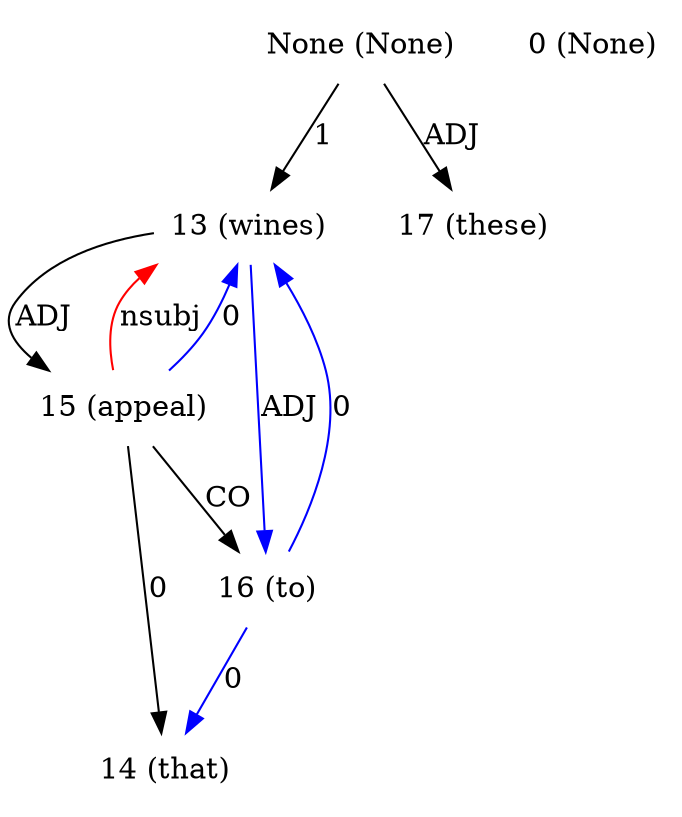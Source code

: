 digraph G{
edge [dir=forward]
node [shape=plaintext]

None [label="None (None)"]
None -> 13 [label="1"]
None [label="None (None)"]
None -> 17 [label="ADJ"]
0 [label="0 (None)"]
13 [label="13 (wines)"]
13 -> 15 [label="ADJ"]
13 -> 16 [label="ADJ", color="blue"]
15 -> 13 [label="nsubj", color="red"]
14 [label="14 (that)"]
15 [label="15 (appeal)"]
15 -> 14 [label="0"]
15 -> 13 [label="0", color="blue"]
15 -> 16 [label="CO"]
16 [label="16 (to)"]
16 -> 14 [label="0", color="blue"]
16 -> 13 [label="0", color="blue"]
17 [label="17 (these)"]
}
